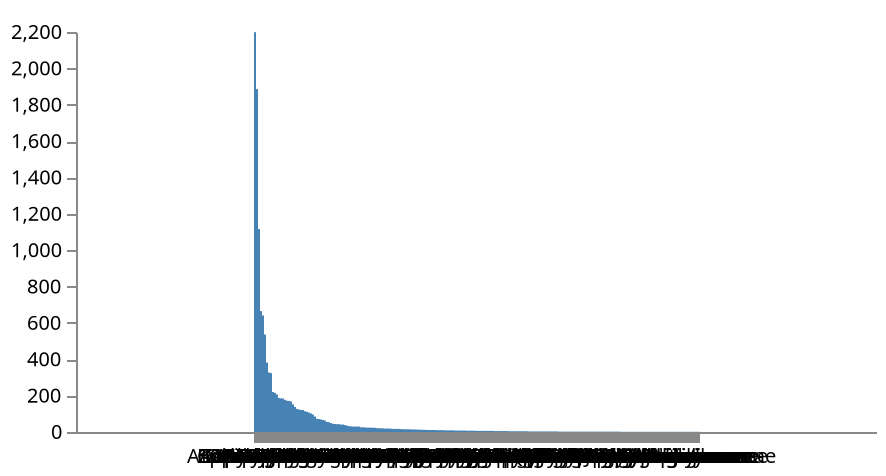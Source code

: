 {
    "$schema": "https://vega.github.io/schema/vega/v5.json",
    "description": "Bar chart of species counts by Family",
    "width": 400,
    "height": 200,
    "padding": 5,
    "data": [
        {
            "name": "table",
            "values": [
                {
                    "Family": "Orchidaceae",
                    "Count": 2199
                },
                {
                    "Family": "Cactaceae",
                    "Count": 1886
                },
                {
                    "Family": "Asphodelaceae",
                    "Count": 1116
                },
                {
                    "Family": "Bromeliaceae",
                    "Count": 665
                },
                {
                    "Family": "Araceae",
                    "Count": 641
                },
                {
                    "Family": "Asparagaceae",
                    "Count": 536
                },
                {
                    "Family": "Crassulaceae",
                    "Count": 382
                },
                {
                    "Family": "Aizoaceae",
                    "Count": 327
                },
                {
                    "Family": "Euphorbiaceae",
                    "Count": 324
                },
                {
                    "Family": "Apocynaceae",
                    "Count": 220
                },
                {
                    "Family": "Malvaceae",
                    "Count": 215
                },
                {
                    "Family": "Geraniaceae",
                    "Count": 206
                },
                {
                    "Family": "Fabaceae",
                    "Count": 187
                },
                {
                    "Family": "Ericaceae",
                    "Count": 185
                },
                {
                    "Family": "Nepenthaceae",
                    "Count": 184
                },
                {
                    "Family": "Asteraceae",
                    "Count": 177
                },
                {
                    "Family": "Amaryllidaceae",
                    "Count": 172
                },
                {
                    "Family": "Polypodiaceae",
                    "Count": 171
                },
                {
                    "Family": "Passifloraceae",
                    "Count": 168
                },
                {
                    "Family": "Nymphaeaceae",
                    "Count": 152
                },
                {
                    "Family": "Acanthaceae",
                    "Count": 138
                },
                {
                    "Family": "Lamiaceae",
                    "Count": 127
                },
                {
                    "Family": "Begoniaceae",
                    "Count": 124
                },
                {
                    "Family": "Rubiaceae",
                    "Count": 121
                },
                {
                    "Family": "Solanaceae",
                    "Count": 121
                },
                {
                    "Family": "Arecaceae",
                    "Count": 114
                },
                {
                    "Family": "Gesneriaceae",
                    "Count": 111
                },
                {
                    "Family": "Sarraceniaceae",
                    "Count": 107
                },
                {
                    "Family": "Piperaceae",
                    "Count": 102
                },
                {
                    "Family": "Marantaceae",
                    "Count": 96
                },
                {
                    "Family": "Onagraceae",
                    "Count": 85
                },
                {
                    "Family": "Iridaceae",
                    "Count": 73
                },
                {
                    "Family": "Myrtaceae",
                    "Count": 71
                },
                {
                    "Family": "Rutaceae",
                    "Count": 69
                },
                {
                    "Family": "Aspleniaceae",
                    "Count": 66
                },
                {
                    "Family": "Zingiberaceae",
                    "Count": 63
                },
                {
                    "Family": "Zamiaceae",
                    "Count": 55
                },
                {
                    "Family": "Lentibulariaceae",
                    "Count": 54
                },
                {
                    "Family": "Moraceae",
                    "Count": 49
                },
                {
                    "Family": "Vitaceae",
                    "Count": 45
                },
                {
                    "Family": "Droseraceae",
                    "Count": 44
                },
                {
                    "Family": "Oleaceae",
                    "Count": 43
                },
                {
                    "Family": "Selaginellaceae",
                    "Count": 43
                },
                {
                    "Family": "Primulaceae",
                    "Count": 41
                },
                {
                    "Family": "Bignoniaceae",
                    "Count": 41
                },
                {
                    "Family": "Araliaceae",
                    "Count": 38
                },
                {
                    "Family": "Balsaminaceae",
                    "Count": 35
                },
                {
                    "Family": "Boraginaceae",
                    "Count": 32
                },
                {
                    "Family": "Pteridaceae",
                    "Count": 31
                },
                {
                    "Family": "Commelinaceae",
                    "Count": 30
                },
                {
                    "Family": "Aristolochiaceae",
                    "Count": 30
                },
                {
                    "Family": "Pittosporaceae",
                    "Count": 30
                },
                {
                    "Family": "Poaceae",
                    "Count": 30
                },
                {
                    "Family": "Proteaceae",
                    "Count": 26
                },
                {
                    "Family": "Rosaceae",
                    "Count": 26
                },
                {
                    "Family": "Cyatheaceae",
                    "Count": 25
                },
                {
                    "Family": "Cucurbitaceae",
                    "Count": 24
                },
                {
                    "Family": "Didiereaceae",
                    "Count": 24
                },
                {
                    "Family": "Celastraceae",
                    "Count": 24
                },
                {
                    "Family": "Plantaginaceae",
                    "Count": 23
                },
                {
                    "Family": "Verbenaceae",
                    "Count": 23
                },
                {
                    "Family": "Costaceae",
                    "Count": 21
                },
                {
                    "Family": "Dioscoreaceae",
                    "Count": 21
                },
                {
                    "Family": "Lauraceae",
                    "Count": 20
                },
                {
                    "Family": "Theaceae",
                    "Count": 20
                },
                {
                    "Family": "Lythraceae",
                    "Count": 19
                },
                {
                    "Family": "Sapindaceae",
                    "Count": 19
                },
                {
                    "Family": "Sapotaceae",
                    "Count": 19
                },
                {
                    "Family": "Scrophulariaceae",
                    "Count": 18
                },
                {
                    "Family": "Musaceae",
                    "Count": 17
                },
                {
                    "Family": "Strelitziaceae",
                    "Count": 17
                },
                {
                    "Family": "Cannaceae",
                    "Count": 17
                },
                {
                    "Family": "Melastomataceae",
                    "Count": 17
                },
                {
                    "Family": "Campanulaceae",
                    "Count": 16
                },
                {
                    "Family": "Hydrangeaceae",
                    "Count": 15
                },
                {
                    "Family": "Meliaceae",
                    "Count": 15
                },
                {
                    "Family": "Podocarpaceae",
                    "Count": 15
                },
                {
                    "Family": "Convolvulaceae",
                    "Count": 15
                },
                {
                    "Family": "Aquifoliaceae",
                    "Count": 14
                },
                {
                    "Family": "Anacardiaceae",
                    "Count": 14
                },
                {
                    "Family": "Combretaceae",
                    "Count": 14
                },
                {
                    "Family": "Cyperaceae",
                    "Count": 13
                },
                {
                    "Family": "Cycadaceae",
                    "Count": 13
                },
                {
                    "Family": "Rhamnaceae",
                    "Count": 12
                },
                {
                    "Family": "Urticaceae",
                    "Count": 12
                },
                {
                    "Family": "Violaceae",
                    "Count": 12
                },
                {
                    "Family": "Malpighiaceae",
                    "Count": 11
                },
                {
                    "Family": "Nelumbonaceae",
                    "Count": 11
                },
                {
                    "Family": "Ebenaceae",
                    "Count": 11
                },
                {
                    "Family": "Caprifoliaceae",
                    "Count": 11
                },
                {
                    "Family": "Caryophyllaceae",
                    "Count": 11
                },
                {
                    "Family": "Pandanaceae",
                    "Count": 10
                },
                {
                    "Family": "Salicaceae",
                    "Count": 10
                },
                {
                    "Family": "Lecythidaceae",
                    "Count": 10
                },
                {
                    "Family": "Restionaceae",
                    "Count": 10
                },
                {
                    "Family": "Marattiaceae",
                    "Count": 9
                },
                {
                    "Family": "Annonaceae",
                    "Count": 9
                },
                {
                    "Family": "Welwitschiaceae",
                    "Count": 9
                },
                {
                    "Family": "Phyllanthaceae",
                    "Count": 9
                },
                {
                    "Family": "Francoaceae",
                    "Count": 9
                },
                {
                    "Family": "Cupressaceae",
                    "Count": 8
                },
                {
                    "Family": "Magnoliaceae",
                    "Count": 8
                },
                {
                    "Family": "Anacampserotaceae",
                    "Count": 8
                },
                {
                    "Family": "Monimiaceae",
                    "Count": 8
                },
                {
                    "Family": "Rhizophoraceae",
                    "Count": 8
                },
                {
                    "Family": "Thymelaeaceae",
                    "Count": 8
                },
                {
                    "Family": "Hypericaceae",
                    "Count": 7
                },
                {
                    "Family": "Saxifragaceae",
                    "Count": 7
                },
                {
                    "Family": "Amaranthaceae",
                    "Count": 7
                },
                {
                    "Family": "Simmondsiaceae",
                    "Count": 7
                },
                {
                    "Family": "Clusiaceae",
                    "Count": 7
                },
                {
                    "Family": "Pentaphylacaceae",
                    "Count": 6
                },
                {
                    "Family": "Schisandraceae",
                    "Count": 6
                },
                {
                    "Family": "Putranjivaceae",
                    "Count": 6
                },
                {
                    "Family": "Ranunculaceae",
                    "Count": 6
                },
                {
                    "Family": "Polygonaceae",
                    "Count": 6
                },
                {
                    "Family": "Brassicaceae",
                    "Count": 6
                },
                {
                    "Family": "Menispermaceae",
                    "Count": 6
                },
                {
                    "Family": "Asteliaceae",
                    "Count": 6
                },
                {
                    "Family": "Capparaceae",
                    "Count": 6
                },
                {
                    "Family": "Nyctaginaceae",
                    "Count": 5
                },
                {
                    "Family": "Elaeocarpaceae",
                    "Count": 5
                },
                {
                    "Family": "Equisetaceae",
                    "Count": 5
                },
                {
                    "Family": "Dennstaedtiaceae",
                    "Count": 5
                },
                {
                    "Family": "Doryanthaceae",
                    "Count": 5
                },
                {
                    "Family": "Pedaliaceae",
                    "Count": 5
                },
                {
                    "Family": "Oxalidaceae",
                    "Count": 5
                },
                {
                    "Family": "Schizaeaceae",
                    "Count": 4
                },
                {
                    "Family": "Ochnaceae",
                    "Count": 4
                },
                {
                    "Family": "Caricaceae",
                    "Count": 4
                },
                {
                    "Family": "Chloranthaceae",
                    "Count": 4
                },
                {
                    "Family": "Hypoxidaceae",
                    "Count": 4
                },
                {
                    "Family": "Polemoniaceae",
                    "Count": 4
                },
                {
                    "Family": "Burseraceae",
                    "Count": 4
                },
                {
                    "Family": "Haemodoraceae",
                    "Count": 4
                },
                {
                    "Family": "Apiaceae",
                    "Count": 4
                },
                {
                    "Family": "Zygophyllaceae",
                    "Count": 4
                },
                {
                    "Family": "Berberidaceae",
                    "Count": 3
                },
                {
                    "Family": "Smilacaceae",
                    "Count": 3
                },
                {
                    "Family": "Hymenophyllaceae",
                    "Count": 3
                },
                {
                    "Family": "Fouquieriaceae",
                    "Count": 3
                },
                {
                    "Family": "Pinaceae",
                    "Count": 3
                },
                {
                    "Family": "Actinidiaceae",
                    "Count": 3
                },
                {
                    "Family": "Clethraceae",
                    "Count": 3
                },
                {
                    "Family": "Marcgraviaceae",
                    "Count": 3
                },
                {
                    "Family": "Tecophilaeaceae",
                    "Count": 3
                },
                {
                    "Family": "Heliconiaceae",
                    "Count": 3
                },
                {
                    "Family": "Hamamelidaceae",
                    "Count": 3
                },
                {
                    "Family": "Calceolariaceae",
                    "Count": 3
                },
                {
                    "Family": "Colchicaceae",
                    "Count": 3
                },
                {
                    "Family": "Fagaceae",
                    "Count": 3
                },
                {
                    "Family": "Drosophyllaceae",
                    "Count": 3
                },
                {
                    "Family": "Phytolaccaceae",
                    "Count": 2
                },
                {
                    "Family": "Araucariaceae",
                    "Count": 2
                },
                {
                    "Family": "Hernandiaceae",
                    "Count": 2
                },
                {
                    "Family": "Icacinaceae",
                    "Count": 2
                },
                {
                    "Family": "Quillajaceae",
                    "Count": 2
                },
                {
                    "Family": "Liliaceae",
                    "Count": 2
                },
                {
                    "Family": "Orobanchaceae",
                    "Count": 2
                },
                {
                    "Family": "Philesiaceae",
                    "Count": 2
                },
                {
                    "Family": "Ephedraceae",
                    "Count": 2
                },
                {
                    "Family": "Cornaceae",
                    "Count": 2
                },
                {
                    "Family": "Escalloniaceae",
                    "Count": 2
                },
                {
                    "Family": "Cephalotaceae",
                    "Count": 2
                },
                {
                    "Family": "Cyclanthaceae",
                    "Count": 2
                },
                {
                    "Family": "Cunoniaceae",
                    "Count": 2
                },
                {
                    "Family": "Rousseaceae",
                    "Count": 2
                },
                {
                    "Family": "Olacaceae",
                    "Count": 2
                },
                {
                    "Family": "Talinaceae",
                    "Count": 2
                },
                {
                    "Family": "Ophioglossaceae",
                    "Count": 2
                },
                {
                    "Family": "Aextoxicaceae",
                    "Count": 2
                },
                {
                    "Family": "Stilbaceae",
                    "Count": 2
                },
                {
                    "Family": "Pontederiaceae",
                    "Count": 2
                },
                {
                    "Family": "Velloziaceae",
                    "Count": 2
                },
                {
                    "Family": "Argophyllaceae",
                    "Count": 2
                },
                {
                    "Family": "Buxaceae",
                    "Count": 2
                },
                {
                    "Family": "Salvadoraceae",
                    "Count": 2
                },
                {
                    "Family": "Plumbaginaceae",
                    "Count": 2
                },
                {
                    "Family": "Roridulaceae",
                    "Count": 2
                },
                {
                    "Family": "Platanaceae",
                    "Count": 2
                },
                {
                    "Family": "Kewaceae",
                    "Count": 2
                },
                {
                    "Family": "Atherospermataceae",
                    "Count": 2
                },
                {
                    "Family": "Chrysobalanaceae",
                    "Count": 2
                },
                {
                    "Family": "Griseliniaceae",
                    "Count": 1
                },
                {
                    "Family": "Haloragaceae",
                    "Count": 1
                },
                {
                    "Family": "Ripogonaceae",
                    "Count": 1
                },
                {
                    "Family": "Garryaceae",
                    "Count": 1
                },
                {
                    "Family": "Aphanopetalaceae",
                    "Count": 1
                },
                {
                    "Family": "Linaceae",
                    "Count": 1
                },
                {
                    "Family": "Taxaceae",
                    "Count": 1
                },
                {
                    "Family": "Saururaceae",
                    "Count": 1
                },
                {
                    "Family": "Marchantiaceae",
                    "Count": 1
                },
                {
                    "Family": "Papaveraceae",
                    "Count": 1
                },
                {
                    "Family": "Alstroemeriaceae",
                    "Count": 1
                },
                {
                    "Family": "Marsileaceae",
                    "Count": 1
                },
                {
                    "Family": "Simaroubaceae",
                    "Count": 1
                },
                {
                    "Family": "Acoraceae",
                    "Count": 1
                },
                {
                    "Family": "Joinvilleaceae",
                    "Count": 1
                },
                {
                    "Family": "Mazaceae",
                    "Count": 1
                },
                {
                    "Family": "Aphloiaceae",
                    "Count": 1
                },
                {
                    "Family": "Petiveriaceae",
                    "Count": 1
                },
                {
                    "Family": "Schlegeliaceae",
                    "Count": 1
                },
                {
                    "Family": "Sarcolaenaceae",
                    "Count": 1
                },
                {
                    "Family": "Flagellariaceae",
                    "Count": 1
                },
                {
                    "Family": "Eupomatiaceae",
                    "Count": 1
                },
                {
                    "Family": "Gnetaceae",
                    "Count": 1
                },
                {
                    "Family": "Physenaceae",
                    "Count": 1
                },
                {
                    "Family": "Typhaceae",
                    "Count": 1
                },
                {
                    "Family": "Myristicaceae",
                    "Count": 1
                },
                {
                    "Family": "Austrobaileyaceae",
                    "Count": 1
                },
                {
                    "Family": "Achariaceae",
                    "Count": 1
                },
                {
                    "Family": "Santalaceae",
                    "Count": 1
                },
                {
                    "Family": "Lindsaeaceae",
                    "Count": 1
                },
                {
                    "Family": "Stemonaceae",
                    "Count": 1
                },
                {
                    "Family": "Dilleniaceae",
                    "Count": 1
                },
                {
                    "Family": "Potamogetonaceae",
                    "Count": 1
                },
                {
                    "Family": "Goodeniaceae",
                    "Count": 1
                },
                {
                    "Family": "Calophyllaceae",
                    "Count": 1
                },
                {
                    "Family": "Moringaceae",
                    "Count": 1
                },
                {
                    "Family": "Loasaceae",
                    "Count": 1
                },
                {
                    "Family": "Basellaceae",
                    "Count": 1
                },
                {
                    "Family": "Hanguanaceae",
                    "Count": 1
                },
                {
                    "Family": "Curtisiaceae",
                    "Count": 1
                }
            ]
        }
    ],
    "scales": [
        {
            "name": "xscale",
            "type": "band",
            "domain": {
                "data": "table",
                "field": "Family"
            },
            "range": "width",
            "padding": 0.05,
            "round": true
        },
        {
            "name": "yscale",
            "domain": {
                "data": "table",
                "field": "Count"
            },
            "nice": true,
            "range": "height"
        }
    ],
    "axes": [
        {
            "orient": "bottom",
            "scale": "xscale"
        },
        {
            "orient": "left",
            "scale": "yscale"
        }
    ],
    "marks": [
        {
            "type": "rect",
            "from": {
                "data": "table"
            },
            "encode": {
                "enter": {
                    "x": {
                        "scale": "xscale",
                        "field": "Family"
                    },
                    "width": {
                        "scale": "xscale",
                        "band": 1
                    },
                    "y": {
                        "scale": "yscale",
                        "field": "Count"
                    },
                    "y2": {
                        "scale": "yscale",
                        "value": 0
                    }
                },
                "update": {
                    "fill": {
                        "value": "#4682b4"
                    }
                },
                "hover": {
                    "fillOpacity": {
                        "value": 0.7
                    }
                }
            }
        },
        {
            "type": "text",
            "encode": {
                "enter": {
                    "align": {
                        "value": "center"
                    },
                    "baseline": {
                        "value": "bottom"
                    },
                    "fill": {
                        "value": "#333"
                    }
                },
                "update": {
                    "x": {
                        "scale": "xscale",
                        "field": "Family",
                        "band": 0.5
                    },
                    "y": {
                        "scale": "yscale",
                        "field": "Count",
                        "offset": -2
                    },
                    "text": {
                        "field": "Count"
                    },
                    "fillOpacity": [
                        {
                            "test": "datum.Count > 0",
                            "value": 1
                        },
                        {
                            "value": 0
                        }
                    ]
                }
            }
        }
    ]
}